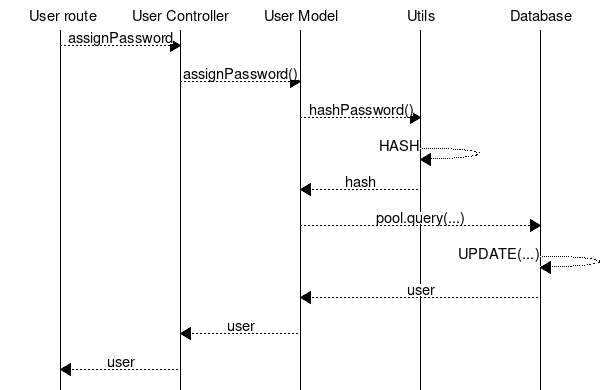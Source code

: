msc {
  userRoute [label=" User route"],
  userController [label="User Controller"],
  userModel[label="User Model"],
  util [ label = "Utils"],
  database [label="Database"];

  userRoute >> userController [label="assignPassword"];
  userController >> userModel [ label = "assignPassword()"];
  userModel >> util [label = "hashPassword()"];
  util >> util [ label = "HASH"];
  util >> userModel [ label = "hash"];
  userModel>> database [label = "pool.query(...)"];
  database >> database [ label = "UPDATE(...)"];
  database >> userModel [ label = "user"];
  userModel >> userController [ label = "user"];
  userController >> userRoute [ label = "user"];
 
}